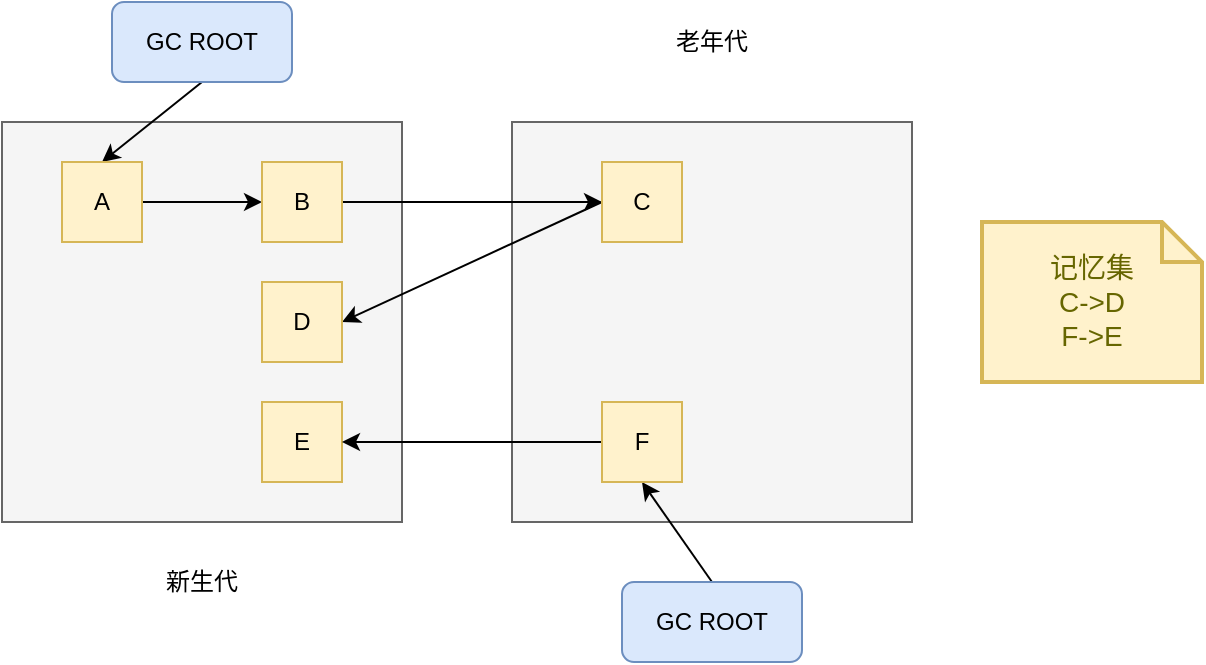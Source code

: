 <mxfile version="14.9.2" type="github">
  <diagram id="nX0n4faf8Z3fuyzRmp-g" name="Page-1">
    <mxGraphModel dx="946" dy="536" grid="1" gridSize="10" guides="1" tooltips="1" connect="1" arrows="1" fold="1" page="1" pageScale="1" pageWidth="827" pageHeight="1169" math="0" shadow="0">
      <root>
        <mxCell id="0" />
        <mxCell id="1" parent="0" />
        <mxCell id="wt_uJHzae25UJVQWE9GE-5" value="" style="rounded=0;whiteSpace=wrap;html=1;fillColor=#f5f5f5;strokeColor=#666666;fontColor=#333333;" vertex="1" parent="1">
          <mxGeometry x="130" y="170" width="200" height="200" as="geometry" />
        </mxCell>
        <mxCell id="wt_uJHzae25UJVQWE9GE-6" value="" style="rounded=0;whiteSpace=wrap;html=1;fillColor=#f5f5f5;strokeColor=#666666;fontColor=#333333;" vertex="1" parent="1">
          <mxGeometry x="385" y="170" width="200" height="200" as="geometry" />
        </mxCell>
        <mxCell id="wt_uJHzae25UJVQWE9GE-16" style="rounded=0;orthogonalLoop=1;jettySize=auto;html=1;exitX=0.5;exitY=1;exitDx=0;exitDy=0;entryX=0.5;entryY=0;entryDx=0;entryDy=0;" edge="1" parent="1" source="wt_uJHzae25UJVQWE9GE-8" target="wt_uJHzae25UJVQWE9GE-10">
          <mxGeometry relative="1" as="geometry" />
        </mxCell>
        <mxCell id="wt_uJHzae25UJVQWE9GE-8" value="GC ROOT" style="rounded=1;whiteSpace=wrap;html=1;fillColor=#dae8fc;strokeColor=#6c8ebf;" vertex="1" parent="1">
          <mxGeometry x="185" y="110" width="90" height="40" as="geometry" />
        </mxCell>
        <mxCell id="wt_uJHzae25UJVQWE9GE-21" style="edgeStyle=none;rounded=0;orthogonalLoop=1;jettySize=auto;html=1;exitX=0.5;exitY=0;exitDx=0;exitDy=0;entryX=0.5;entryY=1;entryDx=0;entryDy=0;" edge="1" parent="1" source="wt_uJHzae25UJVQWE9GE-9" target="wt_uJHzae25UJVQWE9GE-15">
          <mxGeometry relative="1" as="geometry" />
        </mxCell>
        <mxCell id="wt_uJHzae25UJVQWE9GE-9" value="&lt;span&gt;GC ROOT&lt;/span&gt;" style="rounded=1;whiteSpace=wrap;html=1;fillColor=#dae8fc;strokeColor=#6c8ebf;" vertex="1" parent="1">
          <mxGeometry x="440" y="400" width="90" height="40" as="geometry" />
        </mxCell>
        <mxCell id="wt_uJHzae25UJVQWE9GE-17" style="edgeStyle=none;rounded=0;orthogonalLoop=1;jettySize=auto;html=1;exitX=1;exitY=0.5;exitDx=0;exitDy=0;entryX=0;entryY=0.5;entryDx=0;entryDy=0;" edge="1" parent="1" source="wt_uJHzae25UJVQWE9GE-10" target="wt_uJHzae25UJVQWE9GE-11">
          <mxGeometry relative="1" as="geometry" />
        </mxCell>
        <mxCell id="wt_uJHzae25UJVQWE9GE-10" value="A" style="rounded=0;whiteSpace=wrap;html=1;fillColor=#fff2cc;strokeColor=#d6b656;" vertex="1" parent="1">
          <mxGeometry x="160" y="190" width="40" height="40" as="geometry" />
        </mxCell>
        <mxCell id="wt_uJHzae25UJVQWE9GE-18" style="edgeStyle=none;rounded=0;orthogonalLoop=1;jettySize=auto;html=1;exitX=1;exitY=0.5;exitDx=0;exitDy=0;entryX=0;entryY=0.5;entryDx=0;entryDy=0;" edge="1" parent="1" source="wt_uJHzae25UJVQWE9GE-11" target="wt_uJHzae25UJVQWE9GE-12">
          <mxGeometry relative="1" as="geometry" />
        </mxCell>
        <mxCell id="wt_uJHzae25UJVQWE9GE-11" value="B" style="rounded=0;whiteSpace=wrap;html=1;fillColor=#fff2cc;strokeColor=#d6b656;" vertex="1" parent="1">
          <mxGeometry x="260" y="190" width="40" height="40" as="geometry" />
        </mxCell>
        <mxCell id="wt_uJHzae25UJVQWE9GE-19" style="edgeStyle=none;rounded=0;orthogonalLoop=1;jettySize=auto;html=1;exitX=0;exitY=0.5;exitDx=0;exitDy=0;entryX=1;entryY=0.5;entryDx=0;entryDy=0;" edge="1" parent="1" source="wt_uJHzae25UJVQWE9GE-12" target="wt_uJHzae25UJVQWE9GE-13">
          <mxGeometry relative="1" as="geometry" />
        </mxCell>
        <mxCell id="wt_uJHzae25UJVQWE9GE-12" value="C" style="rounded=0;whiteSpace=wrap;html=1;fillColor=#fff2cc;strokeColor=#d6b656;" vertex="1" parent="1">
          <mxGeometry x="430" y="190" width="40" height="40" as="geometry" />
        </mxCell>
        <mxCell id="wt_uJHzae25UJVQWE9GE-13" value="D" style="rounded=0;whiteSpace=wrap;html=1;fillColor=#fff2cc;strokeColor=#d6b656;" vertex="1" parent="1">
          <mxGeometry x="260" y="250" width="40" height="40" as="geometry" />
        </mxCell>
        <mxCell id="wt_uJHzae25UJVQWE9GE-14" value="E" style="rounded=0;whiteSpace=wrap;html=1;fillColor=#fff2cc;strokeColor=#d6b656;" vertex="1" parent="1">
          <mxGeometry x="260" y="310" width="40" height="40" as="geometry" />
        </mxCell>
        <mxCell id="wt_uJHzae25UJVQWE9GE-20" style="edgeStyle=none;rounded=0;orthogonalLoop=1;jettySize=auto;html=1;exitX=0;exitY=0.5;exitDx=0;exitDy=0;entryX=1;entryY=0.5;entryDx=0;entryDy=0;" edge="1" parent="1" source="wt_uJHzae25UJVQWE9GE-15" target="wt_uJHzae25UJVQWE9GE-14">
          <mxGeometry relative="1" as="geometry" />
        </mxCell>
        <mxCell id="wt_uJHzae25UJVQWE9GE-15" value="F" style="rounded=0;whiteSpace=wrap;html=1;fillColor=#fff2cc;strokeColor=#d6b656;" vertex="1" parent="1">
          <mxGeometry x="430" y="310" width="40" height="40" as="geometry" />
        </mxCell>
        <mxCell id="wt_uJHzae25UJVQWE9GE-22" value="记忆集&lt;br&gt;C-&amp;gt;D&lt;br&gt;F-&amp;gt;E" style="shape=note;strokeWidth=2;fontSize=14;size=20;whiteSpace=wrap;html=1;fillColor=#fff2cc;strokeColor=#d6b656;fontColor=#666600;" vertex="1" parent="1">
          <mxGeometry x="620" y="220" width="110.0" height="80" as="geometry" />
        </mxCell>
        <mxCell id="wt_uJHzae25UJVQWE9GE-23" value="新生代" style="text;html=1;strokeColor=none;fillColor=none;align=center;verticalAlign=middle;whiteSpace=wrap;rounded=0;" vertex="1" parent="1">
          <mxGeometry x="210" y="390" width="40" height="20" as="geometry" />
        </mxCell>
        <mxCell id="wt_uJHzae25UJVQWE9GE-24" value="老年代" style="text;html=1;strokeColor=none;fillColor=none;align=center;verticalAlign=middle;whiteSpace=wrap;rounded=0;" vertex="1" parent="1">
          <mxGeometry x="465" y="120" width="40" height="20" as="geometry" />
        </mxCell>
      </root>
    </mxGraphModel>
  </diagram>
</mxfile>
